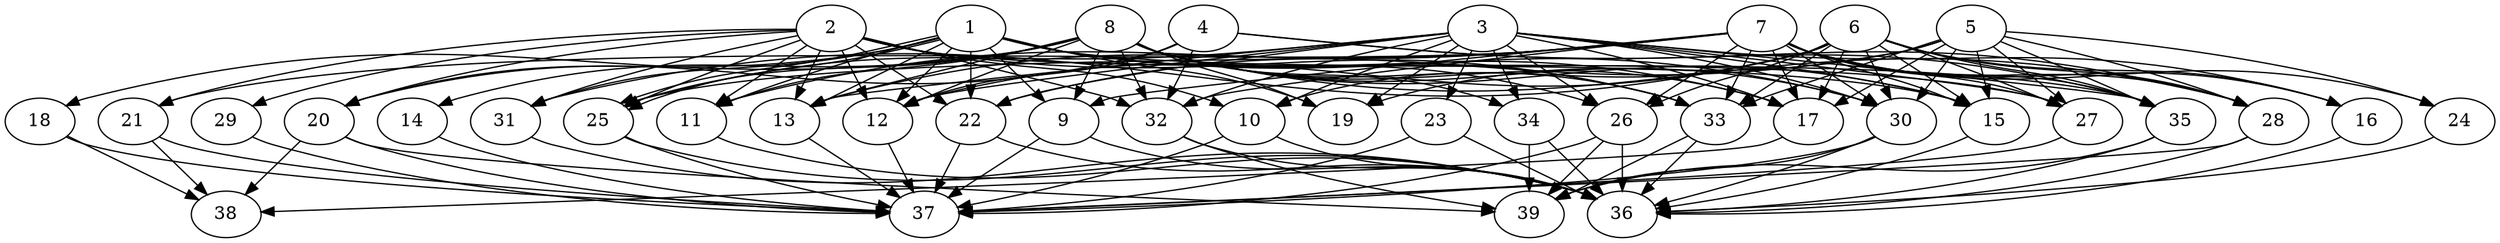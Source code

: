 // DAG (tier=3-complex, mode=data, n=39, ccr=0.507, fat=0.844, density=0.731, regular=0.305, jump=0.339, mindata=4194304, maxdata=33554432)
// DAG automatically generated by daggen at Sun Aug 24 16:33:35 2025
// /home/ermia/Project/Environments/daggen/bin/daggen --dot --ccr 0.507 --fat 0.844 --regular 0.305 --density 0.731 --jump 0.339 --mindata 4194304 --maxdata 33554432 -n 39 
digraph G {
  1 [size="272273602174249920", alpha="0.09", expect_size="136136801087124960"]
  1 -> 9 [size ="652569948979200"]
  1 -> 11 [size ="652569948979200"]
  1 -> 12 [size ="652569948979200"]
  1 -> 13 [size ="652569948979200"]
  1 -> 17 [size ="652569948979200"]
  1 -> 19 [size ="652569948979200"]
  1 -> 20 [size ="652569948979200"]
  1 -> 22 [size ="652569948979200"]
  1 -> 25 [size ="652569948979200"]
  1 -> 25 [size ="652569948979200"]
  1 -> 26 [size ="652569948979200"]
  1 -> 30 [size ="652569948979200"]
  1 -> 31 [size ="652569948979200"]
  1 -> 33 [size ="652569948979200"]
  1 -> 35 [size ="652569948979200"]
  2 [size="57555504407902592", alpha="0.01", expect_size="28777752203951296"]
  2 -> 10 [size ="940055900192768"]
  2 -> 11 [size ="940055900192768"]
  2 -> 12 [size ="940055900192768"]
  2 -> 13 [size ="940055900192768"]
  2 -> 15 [size ="940055900192768"]
  2 -> 20 [size ="940055900192768"]
  2 -> 21 [size ="940055900192768"]
  2 -> 22 [size ="940055900192768"]
  2 -> 25 [size ="940055900192768"]
  2 -> 27 [size ="940055900192768"]
  2 -> 29 [size ="940055900192768"]
  2 -> 31 [size ="940055900192768"]
  2 -> 32 [size ="940055900192768"]
  2 -> 33 [size ="940055900192768"]
  3 [size="66686587421850176", alpha="0.14", expect_size="33343293710925088"]
  3 -> 10 [size ="143777385676800"]
  3 -> 12 [size ="143777385676800"]
  3 -> 13 [size ="143777385676800"]
  3 -> 15 [size ="143777385676800"]
  3 -> 16 [size ="143777385676800"]
  3 -> 17 [size ="143777385676800"]
  3 -> 19 [size ="143777385676800"]
  3 -> 22 [size ="143777385676800"]
  3 -> 23 [size ="143777385676800"]
  3 -> 25 [size ="143777385676800"]
  3 -> 26 [size ="143777385676800"]
  3 -> 27 [size ="143777385676800"]
  3 -> 30 [size ="143777385676800"]
  3 -> 32 [size ="143777385676800"]
  3 -> 34 [size ="143777385676800"]
  3 -> 35 [size ="143777385676800"]
  4 [size="12431508729416686", alpha="0.01", expect_size="6215754364708343"]
  4 -> 12 [size ="424300356042752"]
  4 -> 20 [size ="424300356042752"]
  4 -> 28 [size ="424300356042752"]
  4 -> 32 [size ="424300356042752"]
  4 -> 35 [size ="424300356042752"]
  5 [size="5330305137711866", alpha="0.05", expect_size="2665152568855933"]
  5 -> 15 [size ="301587369033728"]
  5 -> 17 [size ="301587369033728"]
  5 -> 19 [size ="301587369033728"]
  5 -> 22 [size ="301587369033728"]
  5 -> 24 [size ="301587369033728"]
  5 -> 27 [size ="301587369033728"]
  5 -> 28 [size ="301587369033728"]
  5 -> 30 [size ="301587369033728"]
  5 -> 33 [size ="301587369033728"]
  5 -> 35 [size ="301587369033728"]
  6 [size="480711127597056000000", alpha="0.03", expect_size="240355563798528000000"]
  6 -> 10 [size ="490922311680000"]
  6 -> 12 [size ="490922311680000"]
  6 -> 15 [size ="490922311680000"]
  6 -> 16 [size ="490922311680000"]
  6 -> 17 [size ="490922311680000"]
  6 -> 26 [size ="490922311680000"]
  6 -> 27 [size ="490922311680000"]
  6 -> 28 [size ="490922311680000"]
  6 -> 30 [size ="490922311680000"]
  6 -> 31 [size ="490922311680000"]
  6 -> 33 [size ="490922311680000"]
  6 -> 35 [size ="490922311680000"]
  7 [size="1513979554580862464", alpha="0.09", expect_size="756989777290431232"]
  7 -> 9 [size ="618835338067968"]
  7 -> 11 [size ="618835338067968"]
  7 -> 13 [size ="618835338067968"]
  7 -> 15 [size ="618835338067968"]
  7 -> 16 [size ="618835338067968"]
  7 -> 17 [size ="618835338067968"]
  7 -> 21 [size ="618835338067968"]
  7 -> 24 [size ="618835338067968"]
  7 -> 25 [size ="618835338067968"]
  7 -> 26 [size ="618835338067968"]
  7 -> 27 [size ="618835338067968"]
  7 -> 28 [size ="618835338067968"]
  7 -> 30 [size ="618835338067968"]
  7 -> 32 [size ="618835338067968"]
  7 -> 33 [size ="618835338067968"]
  7 -> 35 [size ="618835338067968"]
  8 [size="15723515942544949248", alpha="0.01", expect_size="7861757971272474624"]
  8 -> 9 [size ="7048495735242752"]
  8 -> 11 [size ="7048495735242752"]
  8 -> 12 [size ="7048495735242752"]
  8 -> 13 [size ="7048495735242752"]
  8 -> 14 [size ="7048495735242752"]
  8 -> 15 [size ="7048495735242752"]
  8 -> 17 [size ="7048495735242752"]
  8 -> 18 [size ="7048495735242752"]
  8 -> 19 [size ="7048495735242752"]
  8 -> 25 [size ="7048495735242752"]
  8 -> 28 [size ="7048495735242752"]
  8 -> 30 [size ="7048495735242752"]
  8 -> 32 [size ="7048495735242752"]
  8 -> 33 [size ="7048495735242752"]
  8 -> 34 [size ="7048495735242752"]
  9 [size="13991890221439314296832", alpha="0.18", expect_size="6995945110719657148416"]
  9 -> 36 [size ="4645233824366592"]
  9 -> 37 [size ="4645233824366592"]
  10 [size="7793237035702420480", alpha="0.11", expect_size="3896618517851210240"]
  10 -> 36 [size ="3190749734633472"]
  10 -> 37 [size ="3190749734633472"]
  11 [size="21322879368836415488000", alpha="0.18", expect_size="10661439684418207744000"]
  11 -> 36 [size ="6151587705651200"]
  12 [size="200921044086865408", alpha="0.12", expect_size="100460522043432704"]
  12 -> 37 [size ="3192058693025792"]
  13 [size="661275318883228581888", alpha="0.06", expect_size="330637659441614290944"]
  13 -> 37 [size ="607218315558912"]
  14 [size="139629890908784736", alpha="0.01", expect_size="69814945454392368"]
  14 -> 37 [size ="7606729076375552"]
  15 [size="14108215913094483968", alpha="0.17", expect_size="7054107956547241984"]
  15 -> 36 [size ="8834314070392832"]
  16 [size="537257290254364992", alpha="0.15", expect_size="268628645127182496"]
  16 -> 36 [size ="365297043243008"]
  17 [size="252692773948590880", alpha="0.11", expect_size="126346386974295440"]
  17 -> 38 [size ="189347668164608"]
  18 [size="25731939773462172", alpha="0.19", expect_size="12865969886731086"]
  18 -> 37 [size ="591054910783488"]
  18 -> 38 [size ="591054910783488"]
  19 [size="164439532050566144", alpha="0.07", expect_size="82219766025283072"]
  20 [size="79399912575398240", alpha="0.10", expect_size="39699956287699120"]
  20 -> 37 [size ="1514588080177152"]
  20 -> 38 [size ="1514588080177152"]
  20 -> 39 [size ="1514588080177152"]
  21 [size="7362519320714084352", alpha="0.08", expect_size="3681259660357042176"]
  21 -> 37 [size ="2852717957480448"]
  21 -> 38 [size ="2852717957480448"]
  22 [size="173047032018004032", alpha="0.20", expect_size="86523516009002016"]
  22 -> 36 [size ="8935325200023552"]
  22 -> 37 [size ="8935325200023552"]
  23 [size="34184027418921272", alpha="0.14", expect_size="17092013709460636"]
  23 -> 36 [size ="4127167965298688"]
  23 -> 37 [size ="4127167965298688"]
  24 [size="115103819814947040", alpha="0.09", expect_size="57551909907473520"]
  24 -> 36 [size ="2350438644973568"]
  25 [size="375725234134580800", alpha="0.06", expect_size="187862617067290400"]
  25 -> 36 [size ="495295762792448"]
  25 -> 37 [size ="495295762792448"]
  26 [size="4392415874452406272", alpha="0.12", expect_size="2196207937226203136"]
  26 -> 36 [size ="5967171213590528"]
  26 -> 37 [size ="5967171213590528"]
  26 -> 39 [size ="5967171213590528"]
  27 [size="32813941391571424", alpha="0.16", expect_size="16406970695785712"]
  27 -> 37 [size ="2571948051660800"]
  28 [size="396332722364320576", alpha="0.08", expect_size="198166361182160288"]
  28 -> 36 [size ="7190234353631232"]
  28 -> 37 [size ="7190234353631232"]
  29 [size="42389407508662344", alpha="0.13", expect_size="21194703754331172"]
  29 -> 37 [size ="4356144944381952"]
  30 [size="1352981219124050919424", alpha="0.17", expect_size="676490609562025459712"]
  30 -> 36 [size ="978628439441408"]
  30 -> 37 [size ="978628439441408"]
  30 -> 39 [size ="978628439441408"]
  31 [size="39243915151017840", alpha="0.14", expect_size="19621957575508920"]
  31 -> 36 [size ="1137155078356992"]
  32 [size="9766377884005768", alpha="0.07", expect_size="4883188942002884"]
  32 -> 36 [size ="834504394539008"]
  32 -> 39 [size ="834504394539008"]
  33 [size="790377783243793920", alpha="0.00", expect_size="395188891621896960"]
  33 -> 36 [size ="902606914322432"]
  33 -> 39 [size ="902606914322432"]
  34 [size="79013665925408320", alpha="0.16", expect_size="39506832962704160"]
  34 -> 36 [size ="1447492025581568"]
  34 -> 39 [size ="1447492025581568"]
  35 [size="276113955761667360", alpha="0.16", expect_size="138056977880833680"]
  35 -> 36 [size ="7744257678901248"]
  35 -> 39 [size ="7744257678901248"]
  36 [size="87657300658012000", alpha="0.20", expect_size="43828650329006000"]
  37 [size="27169351243482097778688", alpha="0.02", expect_size="13584675621741048889344"]
  38 [size="1191167018222477115392", alpha="0.10", expect_size="595583509111238557696"]
  39 [size="17407035994292717879296", alpha="0.19", expect_size="8703517997146358939648"]
}